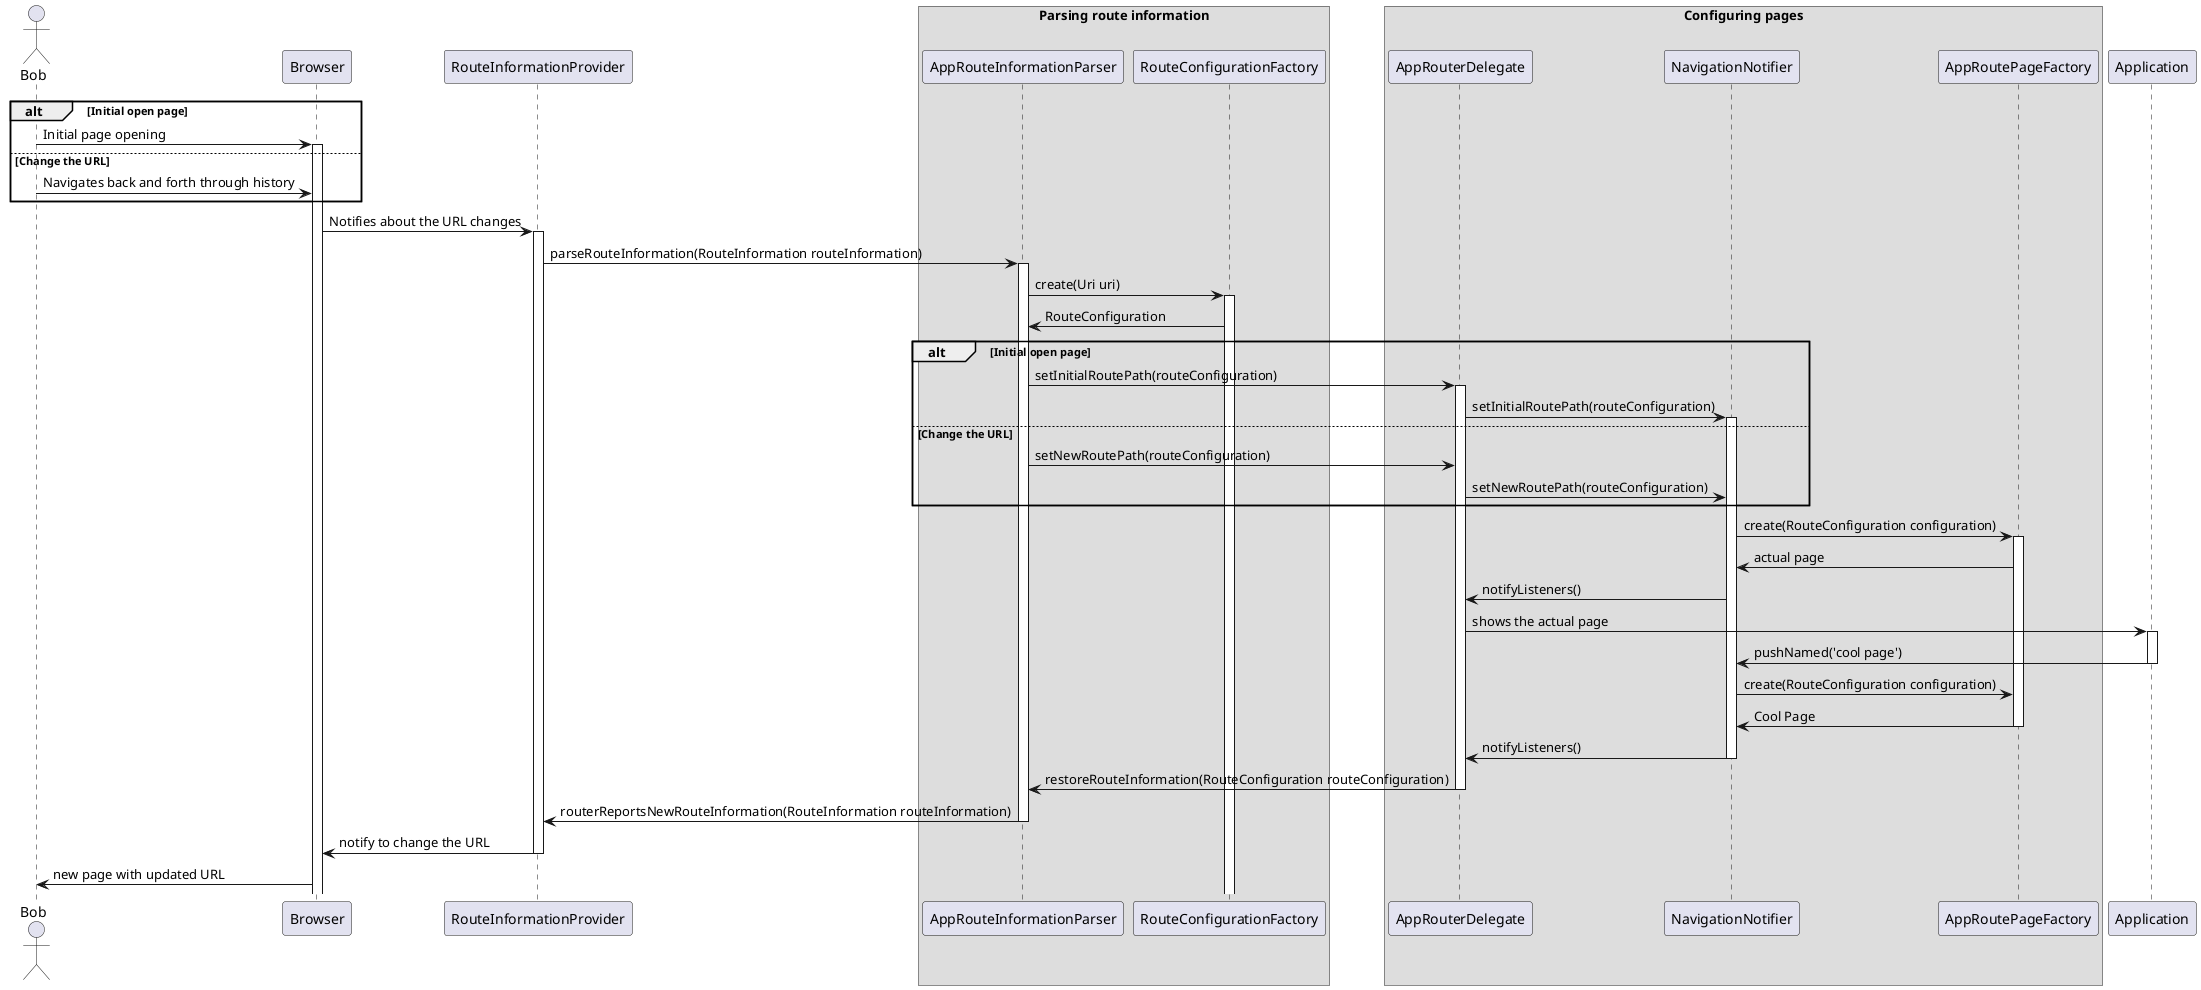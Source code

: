 
@startuml routing_sequence_diagram

    actor Bob

    participant Browser
    participant RouteInformationProvider

    box Parsing route information
        participant AppRouteInformationParser
        participant RouteConfigurationFactory
    endbox

    box Configuring pages
        participant AppRouterDelegate
        participant NavigationNotifier
        participant AppRoutePageFactory
    endbox 

    participant Application

    alt Initial open page
        Bob -> Browser : Initial page opening
        activate Browser
    else Change the URL
        Bob -> Browser : Navigates back and forth through history
    end

    Browser -> RouteInformationProvider : Notifies about the URL changes
    activate RouteInformationProvider

    RouteInformationProvider -> AppRouteInformationParser : parseRouteInformation(RouteInformation routeInformation)
    activate AppRouteInformationParser

    AppRouteInformationParser -> RouteConfigurationFactory : create(Uri uri)
    activate RouteConfigurationFactory

    RouteConfigurationFactory -> AppRouteInformationParser : RouteConfiguration

    alt Initial open page
       AppRouteInformationParser -> AppRouterDelegate : setInitialRoutePath(routeConfiguration)
        activate AppRouterDelegate

        AppRouterDelegate -> NavigationNotifier : setInitialRoutePath(routeConfiguration)
        activate NavigationNotifier
    else Change the URL
        AppRouteInformationParser -> AppRouterDelegate : setNewRoutePath(routeConfiguration)

        AppRouterDelegate -> NavigationNotifier : setNewRoutePath(routeConfiguration)
    end

    NavigationNotifier -> AppRoutePageFactory : create(RouteConfiguration configuration)
    activate AppRoutePageFactory

    AppRoutePageFactory -> NavigationNotifier : actual page

    NavigationNotifier -> AppRouterDelegate: notifyListeners()

    AppRouterDelegate -> Application : shows the actual page
    activate Application

    Application -> NavigationNotifier : pushNamed('cool page')
    deactivate Application

    NavigationNotifier -> AppRoutePageFactory : create(RouteConfiguration configuration)

    AppRoutePageFactory -> NavigationNotifier : Cool Page
    deactivate AppRoutePageFactory

    NavigationNotifier -> AppRouterDelegate : notifyListeners()
    deactivate NavigationNotifier

    AppRouterDelegate -> AppRouteInformationParser : restoreRouteInformation(RouteConfiguration routeConfiguration)
    deactivate AppRouterDelegate

    AppRouteInformationParser -> RouteInformationProvider : routerReportsNewRouteInformation(RouteInformation routeInformation)
    deactivate AppRouteInformationParser

    RouteInformationProvider -> Browser : notify to change the URL
    deactivate RouteInformationProvider

    Browser -> Bob : new page with updated URL
@enduml

